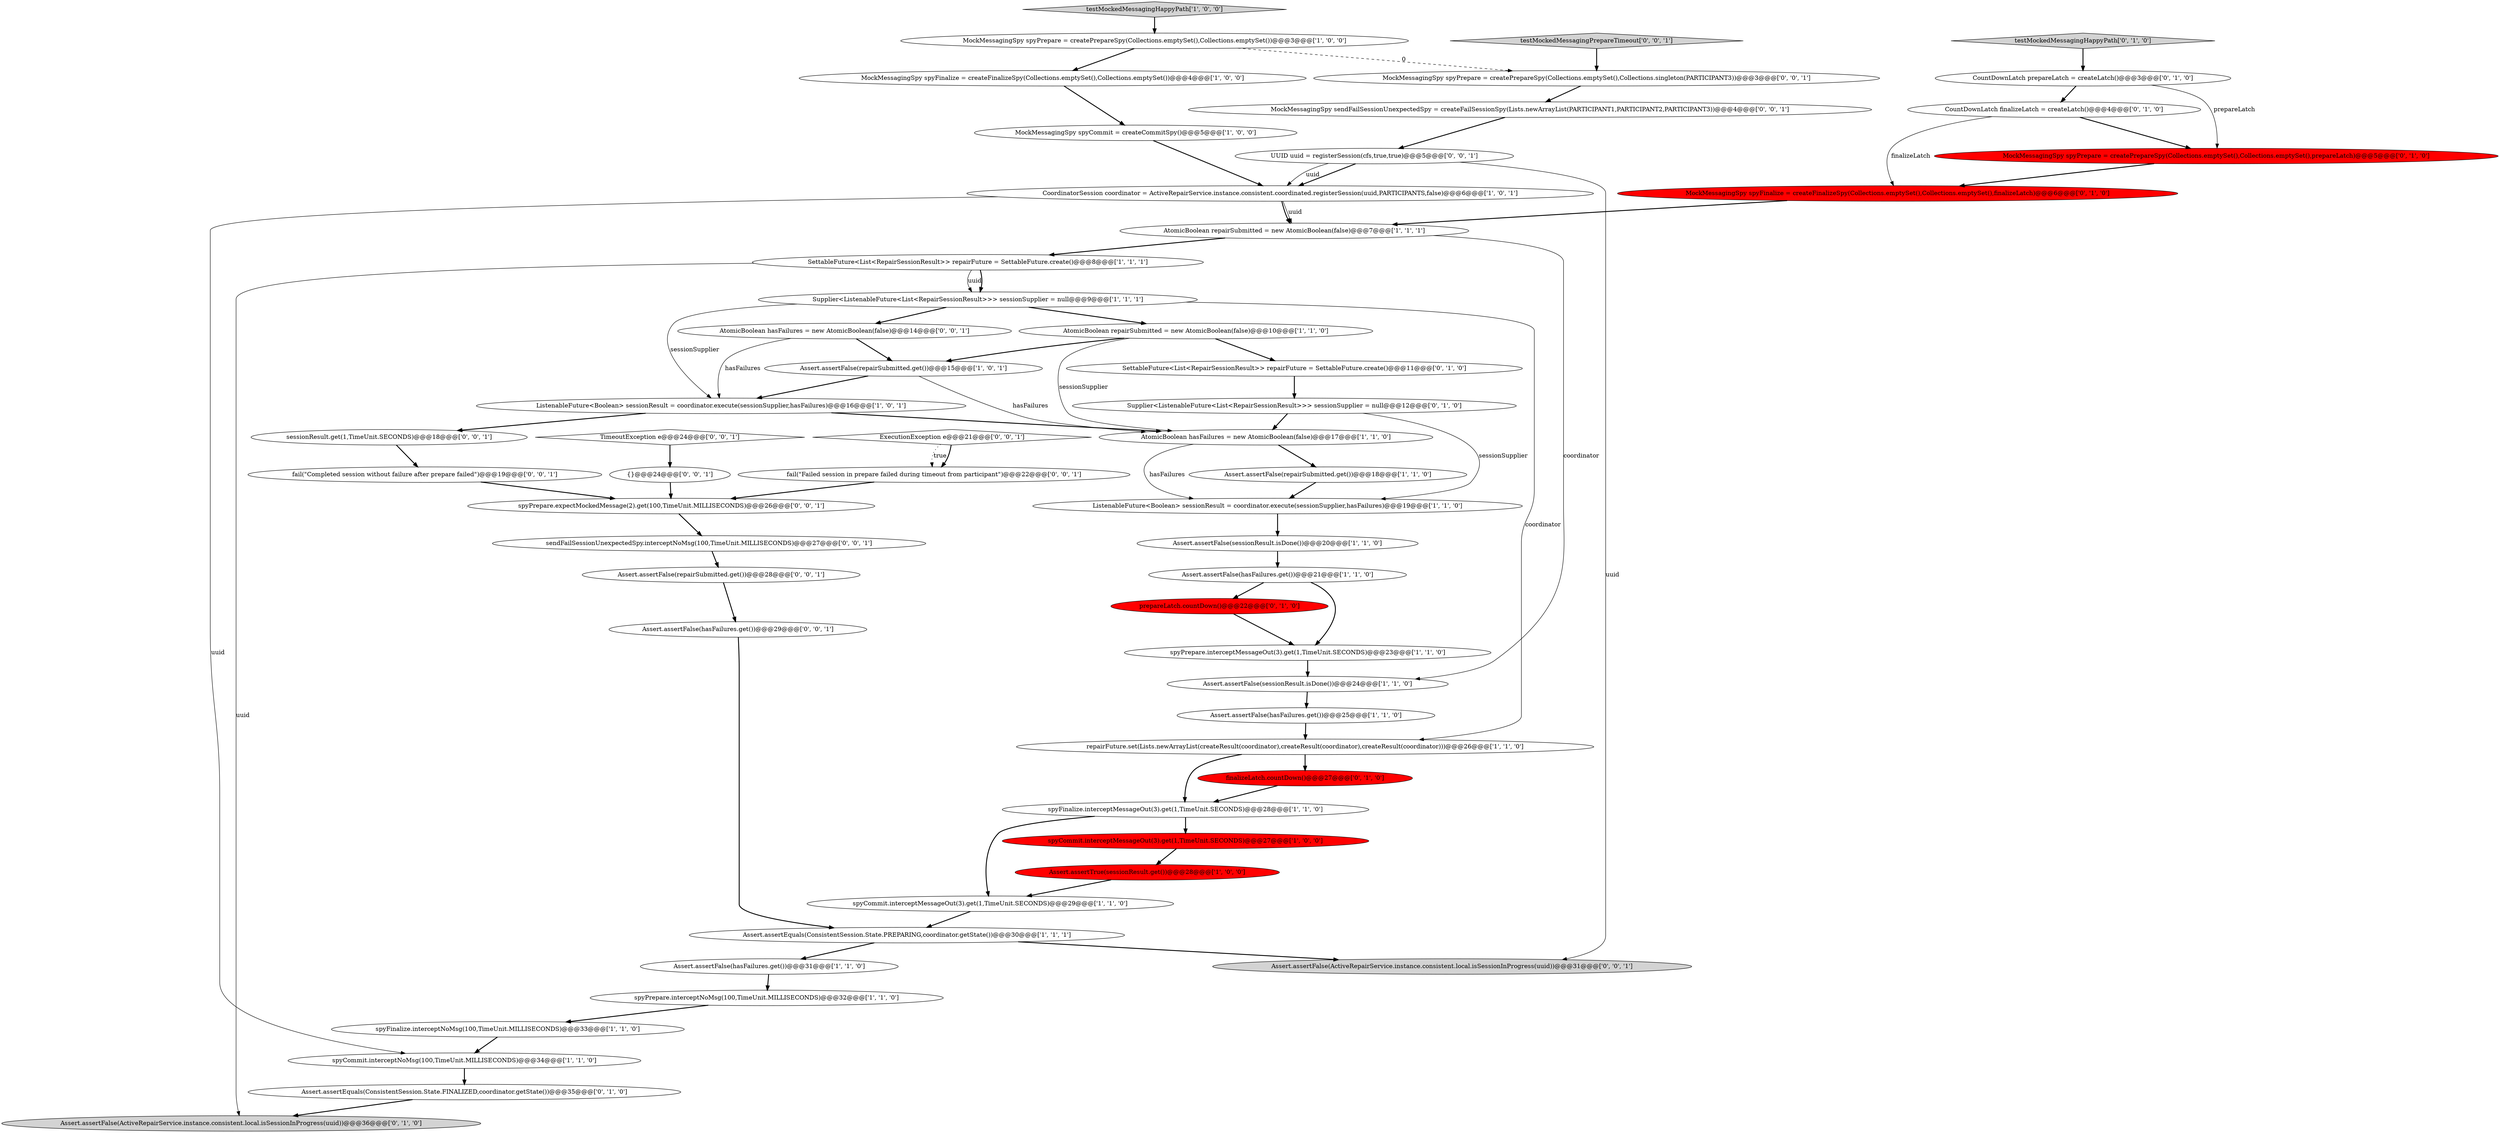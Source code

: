 digraph {
10 [style = filled, label = "Assert.assertTrue(sessionResult.get())@@@28@@@['1', '0', '0']", fillcolor = red, shape = ellipse image = "AAA1AAABBB1BBB"];
11 [style = filled, label = "Assert.assertFalse(sessionResult.isDone())@@@24@@@['1', '1', '0']", fillcolor = white, shape = ellipse image = "AAA0AAABBB1BBB"];
52 [style = filled, label = "AtomicBoolean hasFailures = new AtomicBoolean(false)@@@14@@@['0', '0', '1']", fillcolor = white, shape = ellipse image = "AAA0AAABBB3BBB"];
24 [style = filled, label = "ListenableFuture<Boolean> sessionResult = coordinator.execute(sessionSupplier,hasFailures)@@@16@@@['1', '0', '1']", fillcolor = white, shape = ellipse image = "AAA0AAABBB1BBB"];
15 [style = filled, label = "Supplier<ListenableFuture<List<RepairSessionResult>>> sessionSupplier = null@@@9@@@['1', '1', '1']", fillcolor = white, shape = ellipse image = "AAA0AAABBB1BBB"];
17 [style = filled, label = "SettableFuture<List<RepairSessionResult>> repairFuture = SettableFuture.create()@@@8@@@['1', '1', '1']", fillcolor = white, shape = ellipse image = "AAA0AAABBB1BBB"];
3 [style = filled, label = "spyCommit.interceptMessageOut(3).get(1,TimeUnit.SECONDS)@@@27@@@['1', '0', '0']", fillcolor = red, shape = ellipse image = "AAA1AAABBB1BBB"];
29 [style = filled, label = "SettableFuture<List<RepairSessionResult>> repairFuture = SettableFuture.create()@@@11@@@['0', '1', '0']", fillcolor = white, shape = ellipse image = "AAA0AAABBB2BBB"];
44 [style = filled, label = "Assert.assertFalse(hasFailures.get())@@@29@@@['0', '0', '1']", fillcolor = white, shape = ellipse image = "AAA0AAABBB3BBB"];
31 [style = filled, label = "Assert.assertFalse(ActiveRepairService.instance.consistent.local.isSessionInProgress(uuid))@@@36@@@['0', '1', '0']", fillcolor = lightgray, shape = ellipse image = "AAA0AAABBB2BBB"];
20 [style = filled, label = "AtomicBoolean repairSubmitted = new AtomicBoolean(false)@@@7@@@['1', '1', '1']", fillcolor = white, shape = ellipse image = "AAA0AAABBB1BBB"];
27 [style = filled, label = "spyCommit.interceptNoMsg(100,TimeUnit.MILLISECONDS)@@@34@@@['1', '1', '0']", fillcolor = white, shape = ellipse image = "AAA0AAABBB1BBB"];
33 [style = filled, label = "Supplier<ListenableFuture<List<RepairSessionResult>>> sessionSupplier = null@@@12@@@['0', '1', '0']", fillcolor = white, shape = ellipse image = "AAA0AAABBB2BBB"];
19 [style = filled, label = "AtomicBoolean repairSubmitted = new AtomicBoolean(false)@@@10@@@['1', '1', '0']", fillcolor = white, shape = ellipse image = "AAA0AAABBB1BBB"];
41 [style = filled, label = "MockMessagingSpy sendFailSessionUnexpectedSpy = createFailSessionSpy(Lists.newArrayList(PARTICIPANT1,PARTICIPANT2,PARTICIPANT3))@@@4@@@['0', '0', '1']", fillcolor = white, shape = ellipse image = "AAA0AAABBB3BBB"];
50 [style = filled, label = "MockMessagingSpy spyPrepare = createPrepareSpy(Collections.emptySet(),Collections.singleton(PARTICIPANT3))@@@3@@@['0', '0', '1']", fillcolor = white, shape = ellipse image = "AAA0AAABBB3BBB"];
23 [style = filled, label = "spyCommit.interceptMessageOut(3).get(1,TimeUnit.SECONDS)@@@29@@@['1', '1', '0']", fillcolor = white, shape = ellipse image = "AAA0AAABBB1BBB"];
48 [style = filled, label = "{}@@@24@@@['0', '0', '1']", fillcolor = white, shape = ellipse image = "AAA0AAABBB3BBB"];
55 [style = filled, label = "Assert.assertFalse(ActiveRepairService.instance.consistent.local.isSessionInProgress(uuid))@@@31@@@['0', '0', '1']", fillcolor = lightgray, shape = ellipse image = "AAA0AAABBB3BBB"];
43 [style = filled, label = "fail(\"Completed session without failure after prepare failed\")@@@19@@@['0', '0', '1']", fillcolor = white, shape = ellipse image = "AAA0AAABBB3BBB"];
38 [style = filled, label = "testMockedMessagingHappyPath['0', '1', '0']", fillcolor = lightgray, shape = diamond image = "AAA0AAABBB2BBB"];
12 [style = filled, label = "Assert.assertFalse(hasFailures.get())@@@25@@@['1', '1', '0']", fillcolor = white, shape = ellipse image = "AAA0AAABBB1BBB"];
46 [style = filled, label = "spyPrepare.expectMockedMessage(2).get(100,TimeUnit.MILLISECONDS)@@@26@@@['0', '0', '1']", fillcolor = white, shape = ellipse image = "AAA0AAABBB3BBB"];
30 [style = filled, label = "MockMessagingSpy spyFinalize = createFinalizeSpy(Collections.emptySet(),Collections.emptySet(),finalizeLatch)@@@6@@@['0', '1', '0']", fillcolor = red, shape = ellipse image = "AAA1AAABBB2BBB"];
8 [style = filled, label = "spyPrepare.interceptMessageOut(3).get(1,TimeUnit.SECONDS)@@@23@@@['1', '1', '0']", fillcolor = white, shape = ellipse image = "AAA0AAABBB1BBB"];
49 [style = filled, label = "testMockedMessagingPrepareTimeout['0', '0', '1']", fillcolor = lightgray, shape = diamond image = "AAA0AAABBB3BBB"];
14 [style = filled, label = "Assert.assertFalse(repairSubmitted.get())@@@18@@@['1', '1', '0']", fillcolor = white, shape = ellipse image = "AAA0AAABBB1BBB"];
0 [style = filled, label = "MockMessagingSpy spyCommit = createCommitSpy()@@@5@@@['1', '0', '0']", fillcolor = white, shape = ellipse image = "AAA0AAABBB1BBB"];
34 [style = filled, label = "CountDownLatch prepareLatch = createLatch()@@@3@@@['0', '1', '0']", fillcolor = white, shape = ellipse image = "AAA0AAABBB2BBB"];
26 [style = filled, label = "spyPrepare.interceptNoMsg(100,TimeUnit.MILLISECONDS)@@@32@@@['1', '1', '0']", fillcolor = white, shape = ellipse image = "AAA0AAABBB1BBB"];
1 [style = filled, label = "AtomicBoolean hasFailures = new AtomicBoolean(false)@@@17@@@['1', '1', '0']", fillcolor = white, shape = ellipse image = "AAA0AAABBB1BBB"];
37 [style = filled, label = "prepareLatch.countDown()@@@22@@@['0', '1', '0']", fillcolor = red, shape = ellipse image = "AAA1AAABBB2BBB"];
16 [style = filled, label = "testMockedMessagingHappyPath['1', '0', '0']", fillcolor = lightgray, shape = diamond image = "AAA0AAABBB1BBB"];
5 [style = filled, label = "MockMessagingSpy spyPrepare = createPrepareSpy(Collections.emptySet(),Collections.emptySet())@@@3@@@['1', '0', '0']", fillcolor = white, shape = ellipse image = "AAA0AAABBB1BBB"];
32 [style = filled, label = "finalizeLatch.countDown()@@@27@@@['0', '1', '0']", fillcolor = red, shape = ellipse image = "AAA1AAABBB2BBB"];
54 [style = filled, label = "sessionResult.get(1,TimeUnit.SECONDS)@@@18@@@['0', '0', '1']", fillcolor = white, shape = ellipse image = "AAA0AAABBB3BBB"];
22 [style = filled, label = "Assert.assertEquals(ConsistentSession.State.PREPARING,coordinator.getState())@@@30@@@['1', '1', '1']", fillcolor = white, shape = ellipse image = "AAA0AAABBB1BBB"];
9 [style = filled, label = "repairFuture.set(Lists.newArrayList(createResult(coordinator),createResult(coordinator),createResult(coordinator)))@@@26@@@['1', '1', '0']", fillcolor = white, shape = ellipse image = "AAA0AAABBB1BBB"];
13 [style = filled, label = "spyFinalize.interceptNoMsg(100,TimeUnit.MILLISECONDS)@@@33@@@['1', '1', '0']", fillcolor = white, shape = ellipse image = "AAA0AAABBB1BBB"];
40 [style = filled, label = "sendFailSessionUnexpectedSpy.interceptNoMsg(100,TimeUnit.MILLISECONDS)@@@27@@@['0', '0', '1']", fillcolor = white, shape = ellipse image = "AAA0AAABBB3BBB"];
28 [style = filled, label = "ListenableFuture<Boolean> sessionResult = coordinator.execute(sessionSupplier,hasFailures)@@@19@@@['1', '1', '0']", fillcolor = white, shape = ellipse image = "AAA0AAABBB1BBB"];
42 [style = filled, label = "Assert.assertFalse(repairSubmitted.get())@@@28@@@['0', '0', '1']", fillcolor = white, shape = ellipse image = "AAA0AAABBB3BBB"];
35 [style = filled, label = "MockMessagingSpy spyPrepare = createPrepareSpy(Collections.emptySet(),Collections.emptySet(),prepareLatch)@@@5@@@['0', '1', '0']", fillcolor = red, shape = ellipse image = "AAA1AAABBB2BBB"];
36 [style = filled, label = "CountDownLatch finalizeLatch = createLatch()@@@4@@@['0', '1', '0']", fillcolor = white, shape = ellipse image = "AAA0AAABBB2BBB"];
47 [style = filled, label = "fail(\"Failed session in prepare failed during timeout from participant\")@@@22@@@['0', '0', '1']", fillcolor = white, shape = ellipse image = "AAA0AAABBB3BBB"];
39 [style = filled, label = "Assert.assertEquals(ConsistentSession.State.FINALIZED,coordinator.getState())@@@35@@@['0', '1', '0']", fillcolor = white, shape = ellipse image = "AAA0AAABBB2BBB"];
7 [style = filled, label = "spyFinalize.interceptMessageOut(3).get(1,TimeUnit.SECONDS)@@@28@@@['1', '1', '0']", fillcolor = white, shape = ellipse image = "AAA0AAABBB1BBB"];
6 [style = filled, label = "Assert.assertFalse(hasFailures.get())@@@31@@@['1', '1', '0']", fillcolor = white, shape = ellipse image = "AAA0AAABBB1BBB"];
53 [style = filled, label = "UUID uuid = registerSession(cfs,true,true)@@@5@@@['0', '0', '1']", fillcolor = white, shape = ellipse image = "AAA0AAABBB3BBB"];
18 [style = filled, label = "Assert.assertFalse(repairSubmitted.get())@@@15@@@['1', '0', '1']", fillcolor = white, shape = ellipse image = "AAA0AAABBB1BBB"];
4 [style = filled, label = "MockMessagingSpy spyFinalize = createFinalizeSpy(Collections.emptySet(),Collections.emptySet())@@@4@@@['1', '0', '0']", fillcolor = white, shape = ellipse image = "AAA0AAABBB1BBB"];
45 [style = filled, label = "TimeoutException e@@@24@@@['0', '0', '1']", fillcolor = white, shape = diamond image = "AAA0AAABBB3BBB"];
21 [style = filled, label = "Assert.assertFalse(hasFailures.get())@@@21@@@['1', '1', '0']", fillcolor = white, shape = ellipse image = "AAA0AAABBB1BBB"];
51 [style = filled, label = "ExecutionException e@@@21@@@['0', '0', '1']", fillcolor = white, shape = diamond image = "AAA0AAABBB3BBB"];
2 [style = filled, label = "CoordinatorSession coordinator = ActiveRepairService.instance.consistent.coordinated.registerSession(uuid,PARTICIPANTS,false)@@@6@@@['1', '0', '1']", fillcolor = white, shape = ellipse image = "AAA0AAABBB1BBB"];
25 [style = filled, label = "Assert.assertFalse(sessionResult.isDone())@@@20@@@['1', '1', '0']", fillcolor = white, shape = ellipse image = "AAA0AAABBB1BBB"];
15->24 [style = solid, label="sessionSupplier"];
5->50 [style = dashed, label="0"];
2->20 [style = bold, label=""];
20->17 [style = bold, label=""];
19->18 [style = bold, label=""];
18->24 [style = bold, label=""];
6->26 [style = bold, label=""];
53->55 [style = solid, label="uuid"];
52->24 [style = solid, label="hasFailures"];
30->20 [style = bold, label=""];
54->43 [style = bold, label=""];
19->29 [style = bold, label=""];
0->2 [style = bold, label=""];
9->32 [style = bold, label=""];
22->55 [style = bold, label=""];
21->8 [style = bold, label=""];
47->46 [style = bold, label=""];
14->28 [style = bold, label=""];
11->12 [style = bold, label=""];
33->1 [style = bold, label=""];
32->7 [style = bold, label=""];
51->47 [style = dotted, label="true"];
15->19 [style = bold, label=""];
12->9 [style = bold, label=""];
9->7 [style = bold, label=""];
45->48 [style = bold, label=""];
19->1 [style = solid, label="sessionSupplier"];
7->3 [style = bold, label=""];
26->13 [style = bold, label=""];
53->2 [style = bold, label=""];
4->0 [style = bold, label=""];
24->54 [style = bold, label=""];
43->46 [style = bold, label=""];
48->46 [style = bold, label=""];
49->50 [style = bold, label=""];
41->53 [style = bold, label=""];
3->10 [style = bold, label=""];
27->39 [style = bold, label=""];
21->37 [style = bold, label=""];
29->33 [style = bold, label=""];
13->27 [style = bold, label=""];
23->22 [style = bold, label=""];
42->44 [style = bold, label=""];
33->28 [style = solid, label="sessionSupplier"];
17->31 [style = solid, label="uuid"];
39->31 [style = bold, label=""];
10->23 [style = bold, label=""];
15->52 [style = bold, label=""];
52->18 [style = bold, label=""];
17->15 [style = solid, label="uuid"];
34->36 [style = bold, label=""];
5->4 [style = bold, label=""];
7->23 [style = bold, label=""];
51->47 [style = bold, label=""];
15->9 [style = solid, label="coordinator"];
17->15 [style = bold, label=""];
38->34 [style = bold, label=""];
2->27 [style = solid, label="uuid"];
16->5 [style = bold, label=""];
28->25 [style = bold, label=""];
1->28 [style = solid, label="hasFailures"];
1->14 [style = bold, label=""];
44->22 [style = bold, label=""];
2->20 [style = solid, label="uuid"];
24->1 [style = bold, label=""];
46->40 [style = bold, label=""];
36->35 [style = bold, label=""];
37->8 [style = bold, label=""];
8->11 [style = bold, label=""];
35->30 [style = bold, label=""];
50->41 [style = bold, label=""];
40->42 [style = bold, label=""];
20->11 [style = solid, label="coordinator"];
34->35 [style = solid, label="prepareLatch"];
36->30 [style = solid, label="finalizeLatch"];
25->21 [style = bold, label=""];
22->6 [style = bold, label=""];
53->2 [style = solid, label="uuid"];
18->1 [style = solid, label="hasFailures"];
}
